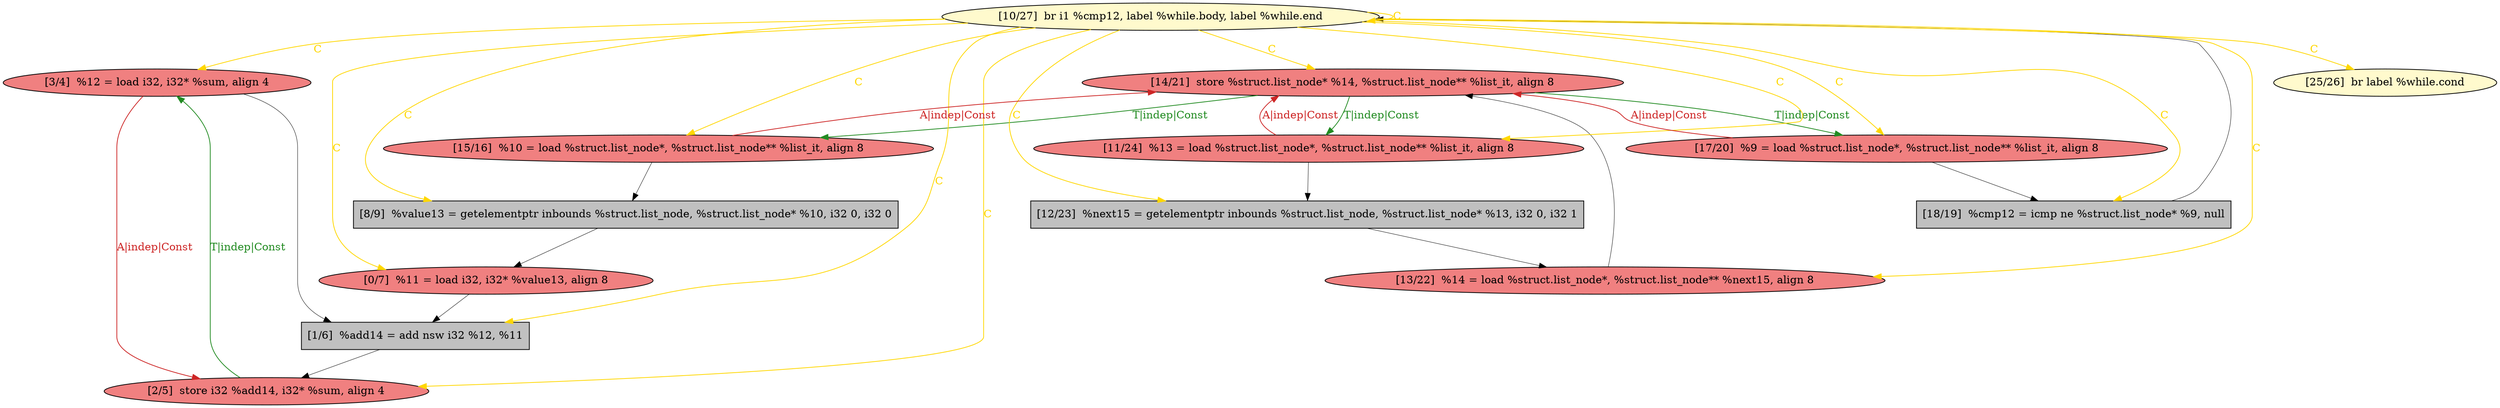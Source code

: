 
digraph G {


node613 [fillcolor=lightcoral,label="[3/4]  %12 = load i32, i32* %sum, align 4",shape=ellipse,style=filled ]
node612 [fillcolor=lemonchiffon,label="[25/26]  br label %while.cond",shape=ellipse,style=filled ]
node609 [fillcolor=lightcoral,label="[14/21]  store %struct.list_node* %14, %struct.list_node** %list_it, align 8",shape=ellipse,style=filled ]
node606 [fillcolor=lightcoral,label="[13/22]  %14 = load %struct.list_node*, %struct.list_node** %next15, align 8",shape=ellipse,style=filled ]
node610 [fillcolor=lightcoral,label="[2/5]  store i32 %add14, i32* %sum, align 4",shape=ellipse,style=filled ]
node601 [fillcolor=grey,label="[8/9]  %value13 = getelementptr inbounds %struct.list_node, %struct.list_node* %10, i32 0, i32 0",shape=rectangle,style=filled ]
node607 [fillcolor=grey,label="[18/19]  %cmp12 = icmp ne %struct.list_node* %9, null",shape=rectangle,style=filled ]
node600 [fillcolor=lightcoral,label="[0/7]  %11 = load i32, i32* %value13, align 8",shape=ellipse,style=filled ]
node611 [fillcolor=grey,label="[1/6]  %add14 = add nsw i32 %12, %11",shape=rectangle,style=filled ]
node608 [fillcolor=grey,label="[12/23]  %next15 = getelementptr inbounds %struct.list_node, %struct.list_node* %13, i32 0, i32 1",shape=rectangle,style=filled ]
node602 [fillcolor=lemonchiffon,label="[10/27]  br i1 %cmp12, label %while.body, label %while.end",shape=ellipse,style=filled ]
node604 [fillcolor=lightcoral,label="[15/16]  %10 = load %struct.list_node*, %struct.list_node** %list_it, align 8",shape=ellipse,style=filled ]
node603 [fillcolor=lightcoral,label="[11/24]  %13 = load %struct.list_node*, %struct.list_node** %list_it, align 8",shape=ellipse,style=filled ]
node605 [fillcolor=lightcoral,label="[17/20]  %9 = load %struct.list_node*, %struct.list_node** %list_it, align 8",shape=ellipse,style=filled ]

node605->node609 [style=solid,color=firebrick3,label="A|indep|Const",penwidth=1.0,fontcolor=firebrick3 ]
node605->node607 [style=solid,color=black,label="",penwidth=0.5,fontcolor=black ]
node606->node609 [style=solid,color=black,label="",penwidth=0.5,fontcolor=black ]
node607->node602 [style=solid,color=black,label="",penwidth=0.5,fontcolor=black ]
node601->node600 [style=solid,color=black,label="",penwidth=0.5,fontcolor=black ]
node602->node604 [style=solid,color=gold,label="C",penwidth=1.0,fontcolor=gold ]
node602->node611 [style=solid,color=gold,label="C",penwidth=1.0,fontcolor=gold ]
node602->node607 [style=solid,color=gold,label="C",penwidth=1.0,fontcolor=gold ]
node604->node601 [style=solid,color=black,label="",penwidth=0.5,fontcolor=black ]
node608->node606 [style=solid,color=black,label="",penwidth=0.5,fontcolor=black ]
node613->node611 [style=solid,color=black,label="",penwidth=0.5,fontcolor=black ]
node602->node609 [style=solid,color=gold,label="C",penwidth=1.0,fontcolor=gold ]
node600->node611 [style=solid,color=black,label="",penwidth=0.5,fontcolor=black ]
node602->node602 [style=solid,color=gold,label="C",penwidth=1.0,fontcolor=gold ]
node602->node601 [style=solid,color=gold,label="C",penwidth=1.0,fontcolor=gold ]
node603->node609 [style=solid,color=firebrick3,label="A|indep|Const",penwidth=1.0,fontcolor=firebrick3 ]
node604->node609 [style=solid,color=firebrick3,label="A|indep|Const",penwidth=1.0,fontcolor=firebrick3 ]
node603->node608 [style=solid,color=black,label="",penwidth=0.5,fontcolor=black ]
node609->node603 [style=solid,color=forestgreen,label="T|indep|Const",penwidth=1.0,fontcolor=forestgreen ]
node602->node600 [style=solid,color=gold,label="C",penwidth=1.0,fontcolor=gold ]
node610->node613 [style=solid,color=forestgreen,label="T|indep|Const",penwidth=1.0,fontcolor=forestgreen ]
node602->node610 [style=solid,color=gold,label="C",penwidth=1.0,fontcolor=gold ]
node602->node603 [style=solid,color=gold,label="C",penwidth=1.0,fontcolor=gold ]
node602->node605 [style=solid,color=gold,label="C",penwidth=1.0,fontcolor=gold ]
node602->node606 [style=solid,color=gold,label="C",penwidth=1.0,fontcolor=gold ]
node602->node613 [style=solid,color=gold,label="C",penwidth=1.0,fontcolor=gold ]
node602->node612 [style=solid,color=gold,label="C",penwidth=1.0,fontcolor=gold ]
node613->node610 [style=solid,color=firebrick3,label="A|indep|Const",penwidth=1.0,fontcolor=firebrick3 ]
node602->node608 [style=solid,color=gold,label="C",penwidth=1.0,fontcolor=gold ]
node609->node605 [style=solid,color=forestgreen,label="T|indep|Const",penwidth=1.0,fontcolor=forestgreen ]
node609->node604 [style=solid,color=forestgreen,label="T|indep|Const",penwidth=1.0,fontcolor=forestgreen ]
node611->node610 [style=solid,color=black,label="",penwidth=0.5,fontcolor=black ]


}
